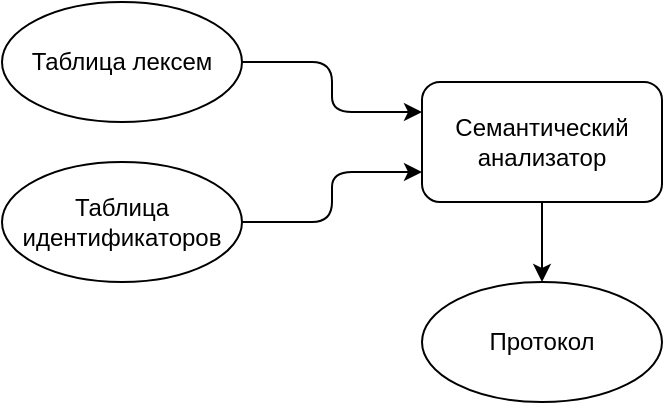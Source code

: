 <mxfile version="13.9.9" type="device"><diagram id="-i4rHQpkHaj_-cJGZQ-g" name="Страница 1"><mxGraphModel dx="1024" dy="592" grid="1" gridSize="10" guides="1" tooltips="1" connect="1" arrows="1" fold="1" page="1" pageScale="1" pageWidth="827" pageHeight="1169" math="0" shadow="0"><root><mxCell id="0"/><mxCell id="1" parent="0"/><mxCell id="uHANTO2XBZYQPREdL6ah-8" style="edgeStyle=orthogonalEdgeStyle;curved=1;orthogonalLoop=1;jettySize=auto;html=1;exitX=0.5;exitY=1;exitDx=0;exitDy=0;entryX=0.5;entryY=0;entryDx=0;entryDy=0;" parent="1" source="uHANTO2XBZYQPREdL6ah-1" target="uHANTO2XBZYQPREdL6ah-7" edge="1"><mxGeometry relative="1" as="geometry"/></mxCell><mxCell id="uHANTO2XBZYQPREdL6ah-1" value="Семантический анализатор" style="rounded=1;whiteSpace=wrap;html=1;" parent="1" vertex="1"><mxGeometry x="310" y="250" width="120" height="60" as="geometry"/></mxCell><mxCell id="-KkJ-rekeWeR0R9_3M2q-2" style="edgeStyle=orthogonalEdgeStyle;orthogonalLoop=1;jettySize=auto;html=1;exitX=1;exitY=0.5;exitDx=0;exitDy=0;entryX=0;entryY=0.25;entryDx=0;entryDy=0;rounded=1;" edge="1" parent="1" source="uHANTO2XBZYQPREdL6ah-2" target="uHANTO2XBZYQPREdL6ah-1"><mxGeometry relative="1" as="geometry"/></mxCell><mxCell id="uHANTO2XBZYQPREdL6ah-2" value="Таблица лексем" style="ellipse;whiteSpace=wrap;html=1;" parent="1" vertex="1"><mxGeometry x="100" y="210" width="120" height="60" as="geometry"/></mxCell><mxCell id="-KkJ-rekeWeR0R9_3M2q-1" style="edgeStyle=orthogonalEdgeStyle;orthogonalLoop=1;jettySize=auto;html=1;exitX=1;exitY=0.5;exitDx=0;exitDy=0;entryX=0;entryY=0.75;entryDx=0;entryDy=0;rounded=1;" edge="1" parent="1" source="uHANTO2XBZYQPREdL6ah-3" target="uHANTO2XBZYQPREdL6ah-1"><mxGeometry relative="1" as="geometry"/></mxCell><mxCell id="uHANTO2XBZYQPREdL6ah-3" value="Таблица идентификаторов" style="ellipse;whiteSpace=wrap;html=1;" parent="1" vertex="1"><mxGeometry x="100" y="290" width="120" height="60" as="geometry"/></mxCell><mxCell id="uHANTO2XBZYQPREdL6ah-7" value="Протокол" style="ellipse;whiteSpace=wrap;html=1;" parent="1" vertex="1"><mxGeometry x="310" y="350" width="120" height="60" as="geometry"/></mxCell></root></mxGraphModel></diagram></mxfile>